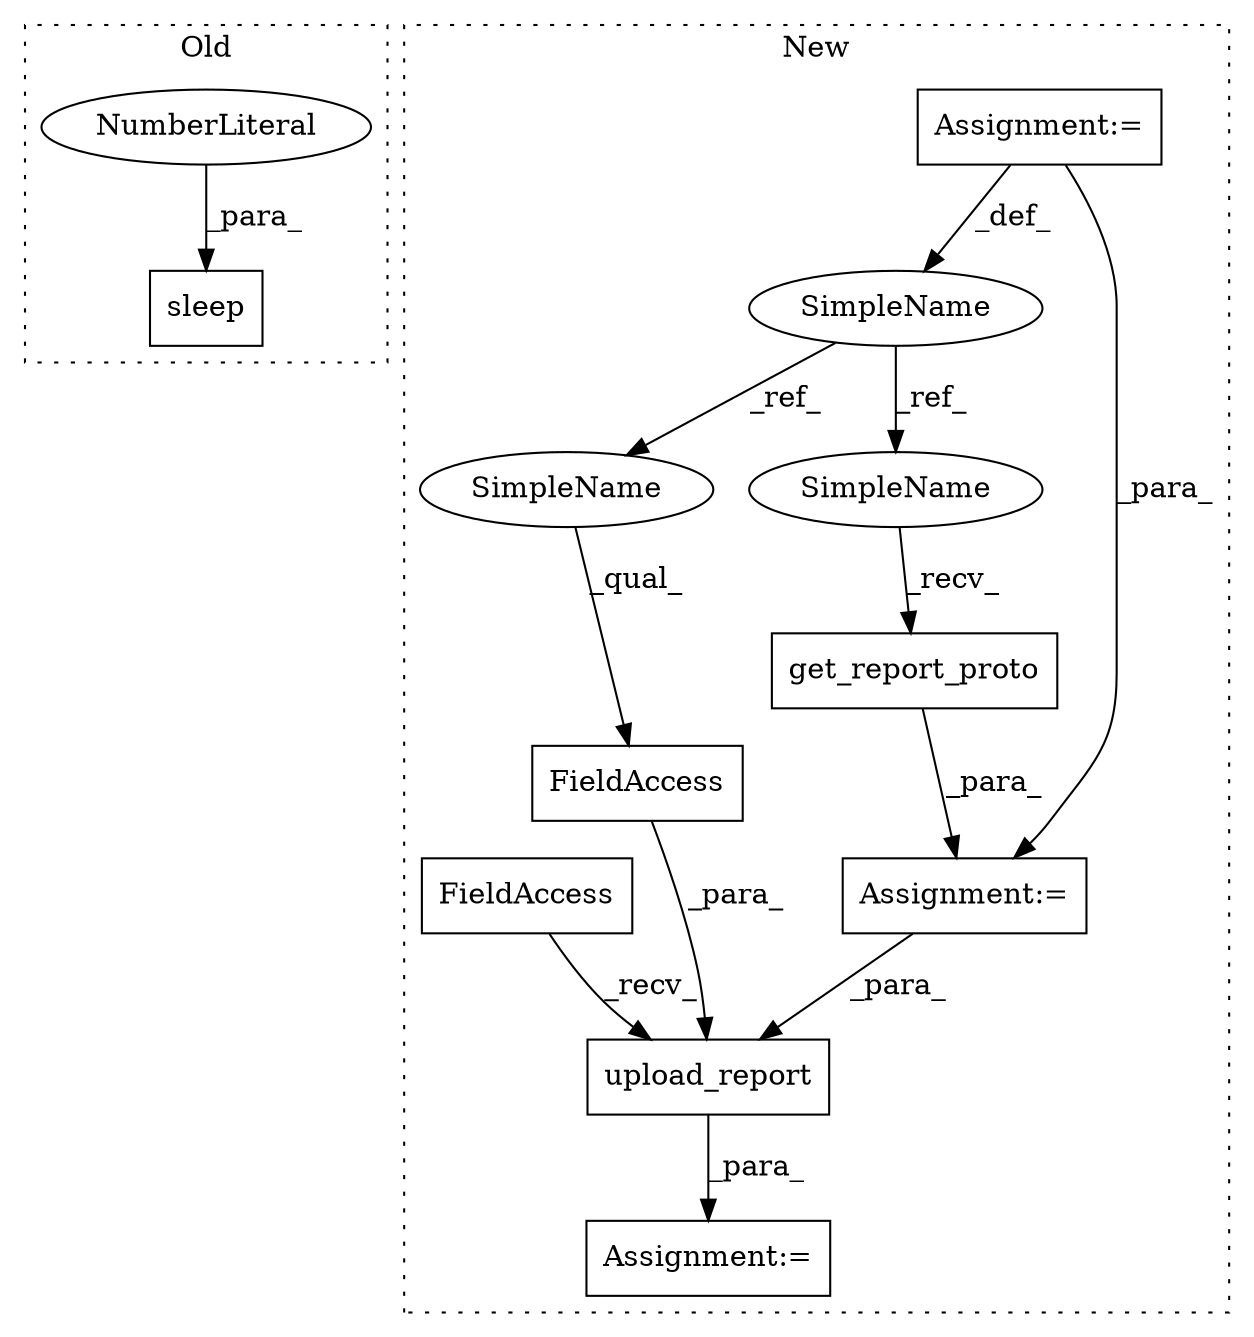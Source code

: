 digraph G {
subgraph cluster0 {
1 [label="sleep" a="32" s="7582,7591" l="6,1" shape="box"];
3 [label="NumberLiteral" a="34" s="7588" l="3" shape="ellipse"];
label = "Old";
style="dotted";
}
subgraph cluster1 {
2 [label="get_report_proto" a="32" s="7605" l="18" shape="box"];
4 [label="SimpleName" a="42" s="7408" l="10" shape="ellipse"];
5 [label="FieldAccess" a="22" s="7672" l="13" shape="box"];
6 [label="Assignment:=" a="7" s="7408" l="10" shape="box"];
7 [label="Assignment:=" a="7" s="7593" l="1" shape="box"];
8 [label="Assignment:=" a="7" s="7645" l="1" shape="box"];
9 [label="upload_report" a="32" s="7658,7692" l="14,1" shape="box"];
10 [label="FieldAccess" a="22" s="7646" l="11" shape="box"];
11 [label="SimpleName" a="42" s="7594" l="10" shape="ellipse"];
12 [label="SimpleName" a="42" s="7672" l="10" shape="ellipse"];
label = "New";
style="dotted";
}
2 -> 7 [label="_para_"];
3 -> 1 [label="_para_"];
4 -> 11 [label="_ref_"];
4 -> 12 [label="_ref_"];
5 -> 9 [label="_para_"];
6 -> 4 [label="_def_"];
6 -> 7 [label="_para_"];
7 -> 9 [label="_para_"];
9 -> 8 [label="_para_"];
10 -> 9 [label="_recv_"];
11 -> 2 [label="_recv_"];
12 -> 5 [label="_qual_"];
}